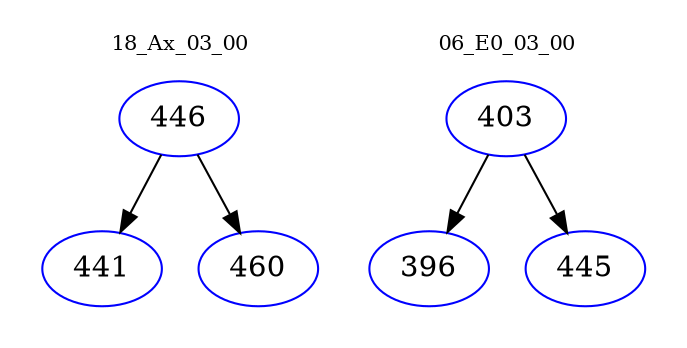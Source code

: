 digraph{
subgraph cluster_0 {
color = white
label = "18_Ax_03_00";
fontsize=10;
T0_446 [label="446", color="blue"]
T0_446 -> T0_441 [color="black"]
T0_441 [label="441", color="blue"]
T0_446 -> T0_460 [color="black"]
T0_460 [label="460", color="blue"]
}
subgraph cluster_1 {
color = white
label = "06_E0_03_00";
fontsize=10;
T1_403 [label="403", color="blue"]
T1_403 -> T1_396 [color="black"]
T1_396 [label="396", color="blue"]
T1_403 -> T1_445 [color="black"]
T1_445 [label="445", color="blue"]
}
}
